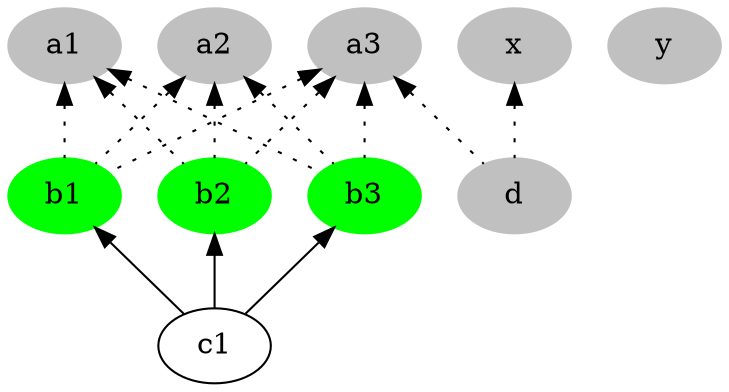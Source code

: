 digraph g {
  c1
  b1[style=filled color=green]
  b2[style=filled color=green]
  b3[style=filled color=green]
  y[style=filled color=grey]
  x[style=filled color=grey]
  a1[style=filled color=grey]
  d[style=filled color=grey]
  a3[style=filled color=grey]
  a2[style=filled color=grey]

  b1 -> c1 [dir=back ]
  x -> d [dir=back style=dotted]
  b2 -> c1 [dir=back ]
  a1 -> b1 [dir=back style=dotted]
  a1 -> b2 [dir=back style=dotted]
  a1 -> b3 [dir=back style=dotted]
  b3 -> c1 [dir=back ]
  a3 -> b1 [dir=back style=dotted]
  a3 -> b2 [dir=back style=dotted]
  a3 -> b3 [dir=back style=dotted]
  a3 -> d [dir=back style=dotted]
  a2 -> b1 [dir=back style=dotted]
  a2 -> b2 [dir=back style=dotted]
  a2 -> b3 [dir=back style=dotted]
}
